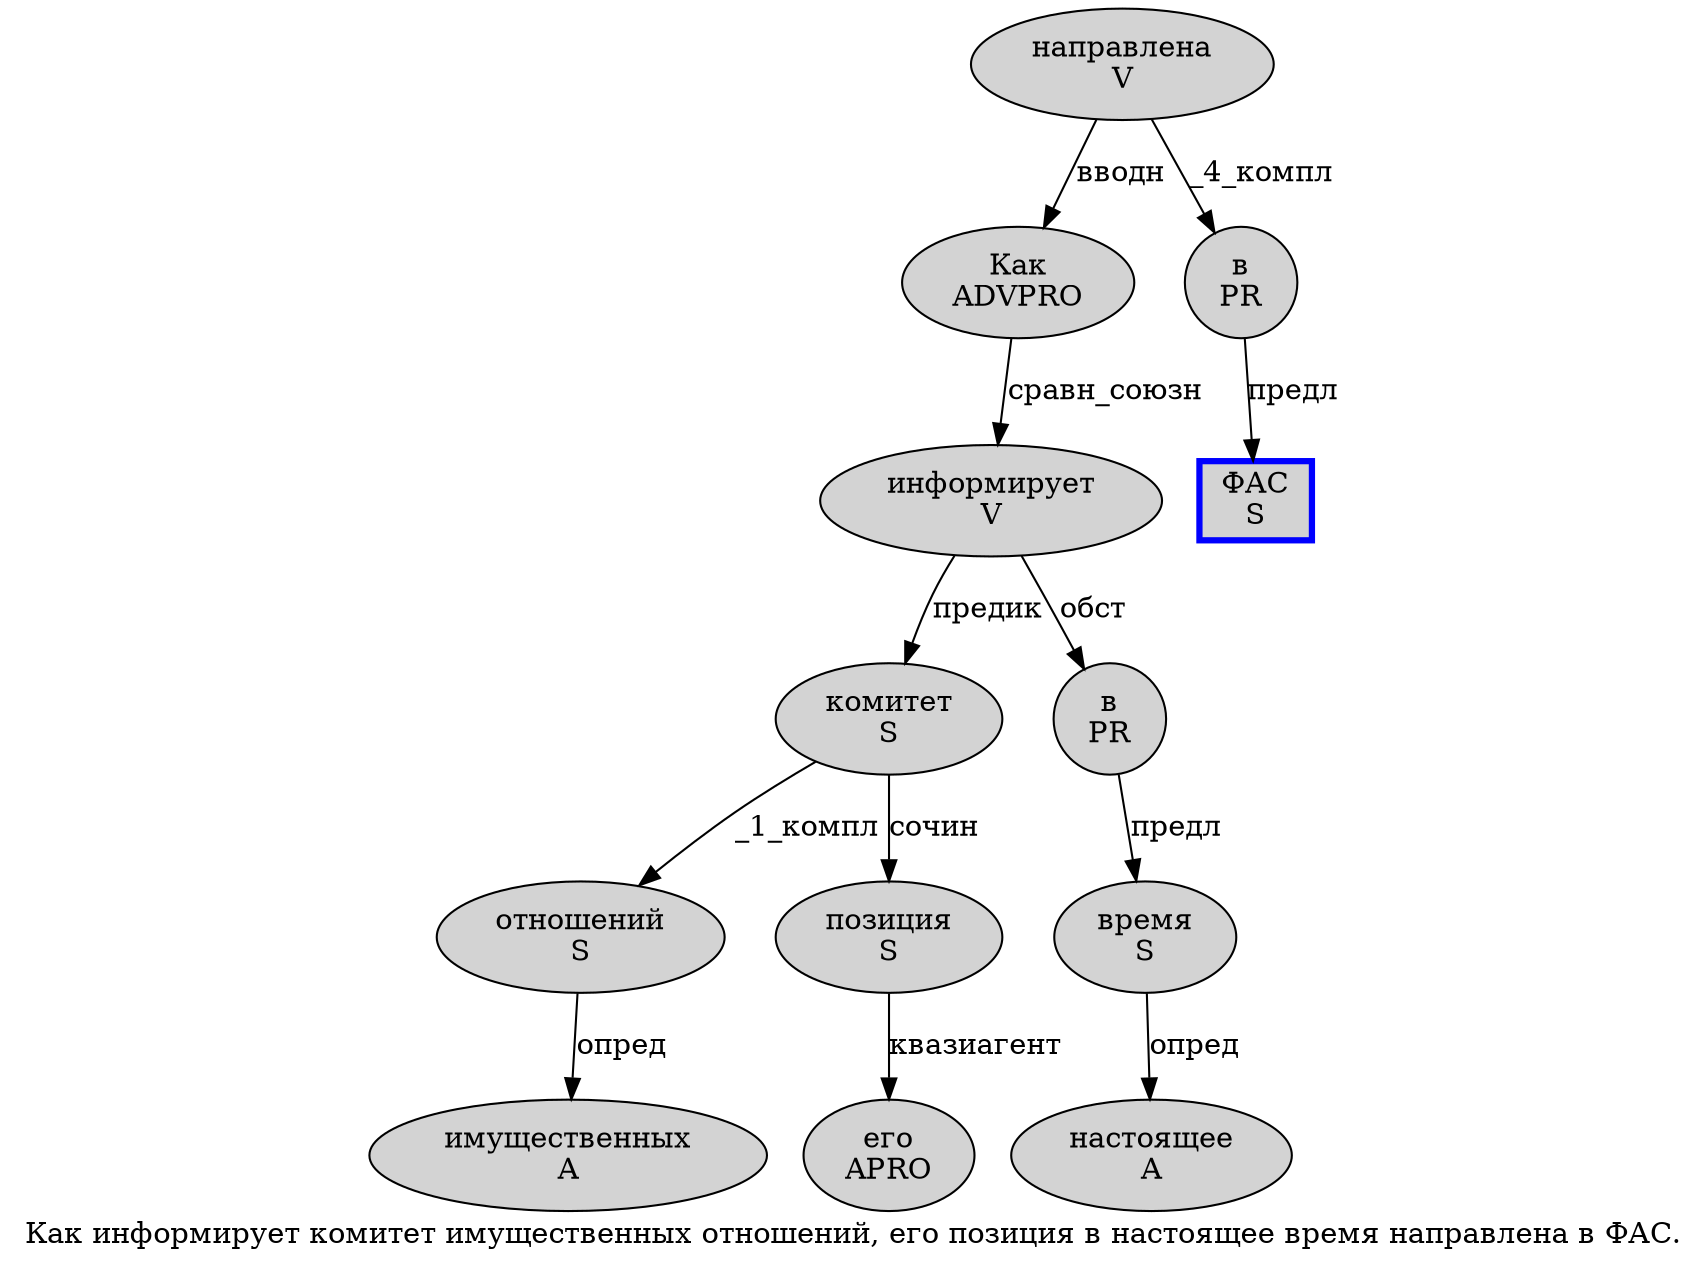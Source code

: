 digraph SENTENCE_687 {
	graph [label="Как информирует комитет имущественных отношений, его позиция в настоящее время направлена в ФАС."]
	node [style=filled]
		0 [label="Как
ADVPRO" color="" fillcolor=lightgray penwidth=1 shape=ellipse]
		1 [label="информирует
V" color="" fillcolor=lightgray penwidth=1 shape=ellipse]
		2 [label="комитет
S" color="" fillcolor=lightgray penwidth=1 shape=ellipse]
		3 [label="имущественных
A" color="" fillcolor=lightgray penwidth=1 shape=ellipse]
		4 [label="отношений
S" color="" fillcolor=lightgray penwidth=1 shape=ellipse]
		6 [label="его
APRO" color="" fillcolor=lightgray penwidth=1 shape=ellipse]
		7 [label="позиция
S" color="" fillcolor=lightgray penwidth=1 shape=ellipse]
		8 [label="в
PR" color="" fillcolor=lightgray penwidth=1 shape=ellipse]
		9 [label="настоящее
A" color="" fillcolor=lightgray penwidth=1 shape=ellipse]
		10 [label="время
S" color="" fillcolor=lightgray penwidth=1 shape=ellipse]
		11 [label="направлена
V" color="" fillcolor=lightgray penwidth=1 shape=ellipse]
		12 [label="в
PR" color="" fillcolor=lightgray penwidth=1 shape=ellipse]
		13 [label="ФАС
S" color=blue fillcolor=lightgray penwidth=3 shape=box]
			2 -> 4 [label="_1_компл"]
			2 -> 7 [label="сочин"]
			8 -> 10 [label="предл"]
			1 -> 2 [label="предик"]
			1 -> 8 [label="обст"]
			4 -> 3 [label="опред"]
			11 -> 0 [label="вводн"]
			11 -> 12 [label="_4_компл"]
			10 -> 9 [label="опред"]
			0 -> 1 [label="сравн_союзн"]
			12 -> 13 [label="предл"]
			7 -> 6 [label="квазиагент"]
}